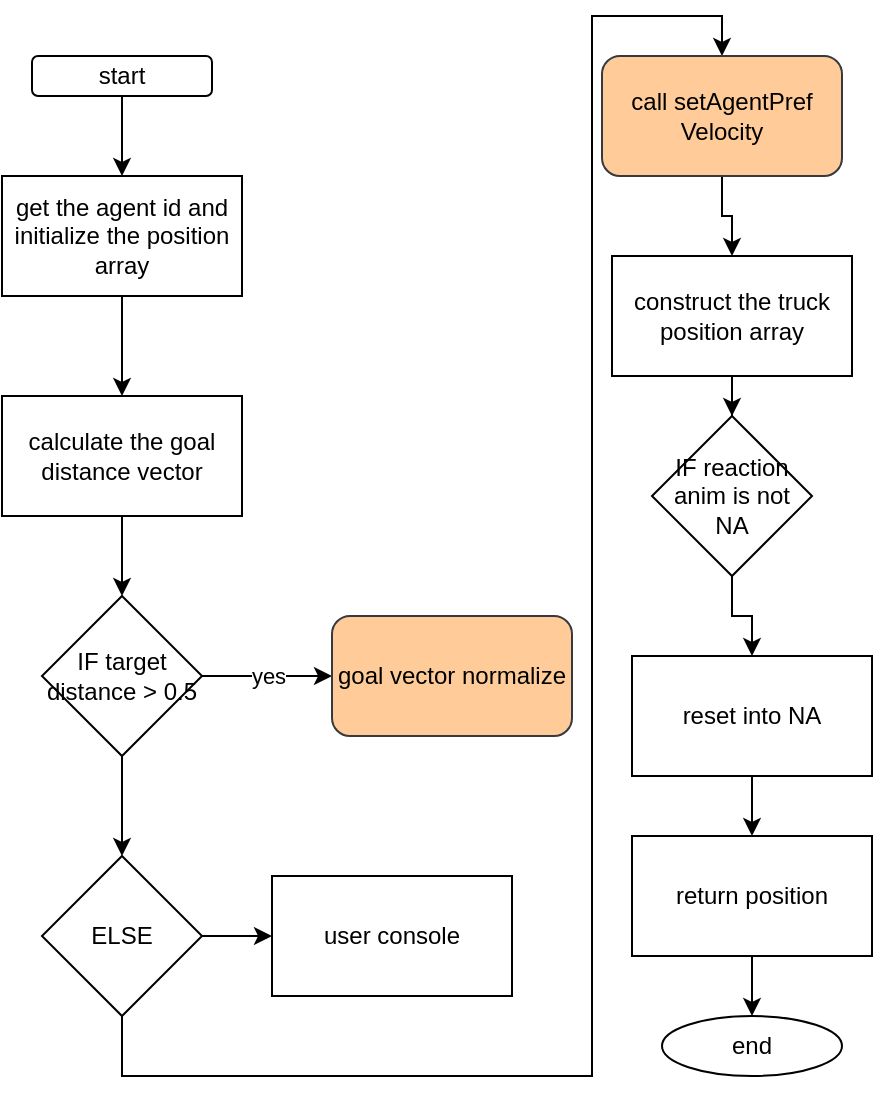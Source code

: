 <mxfile version="17.5.0" type="github">
  <diagram id="bAbn8hl5mbLafxKMVpMg" name="Page-1">
    <mxGraphModel dx="1038" dy="579" grid="1" gridSize="10" guides="1" tooltips="1" connect="1" arrows="1" fold="1" page="1" pageScale="1" pageWidth="850" pageHeight="1100" math="0" shadow="0">
      <root>
        <mxCell id="0" />
        <mxCell id="1" parent="0" />
        <mxCell id="p3mFZ6XsDzNMiNJtrRee-10" value="" style="edgeStyle=orthogonalEdgeStyle;rounded=0;orthogonalLoop=1;jettySize=auto;html=1;" edge="1" parent="1" source="p3mFZ6XsDzNMiNJtrRee-1" target="p3mFZ6XsDzNMiNJtrRee-6">
          <mxGeometry relative="1" as="geometry" />
        </mxCell>
        <mxCell id="p3mFZ6XsDzNMiNJtrRee-1" value="calculate the goal distance vector" style="whiteSpace=wrap;html=1;rounded=0;" vertex="1" parent="1">
          <mxGeometry x="65" y="200" width="120" height="60" as="geometry" />
        </mxCell>
        <mxCell id="p3mFZ6XsDzNMiNJtrRee-4" value="" style="edgeStyle=orthogonalEdgeStyle;rounded=0;orthogonalLoop=1;jettySize=auto;html=1;" edge="1" parent="1" source="p3mFZ6XsDzNMiNJtrRee-2" target="p3mFZ6XsDzNMiNJtrRee-3">
          <mxGeometry relative="1" as="geometry" />
        </mxCell>
        <mxCell id="p3mFZ6XsDzNMiNJtrRee-2" value="start" style="rounded=1;whiteSpace=wrap;html=1;" vertex="1" parent="1">
          <mxGeometry x="80" y="30" width="90" height="20" as="geometry" />
        </mxCell>
        <mxCell id="p3mFZ6XsDzNMiNJtrRee-5" value="" style="edgeStyle=orthogonalEdgeStyle;rounded=0;orthogonalLoop=1;jettySize=auto;html=1;" edge="1" parent="1" source="p3mFZ6XsDzNMiNJtrRee-3" target="p3mFZ6XsDzNMiNJtrRee-1">
          <mxGeometry relative="1" as="geometry" />
        </mxCell>
        <mxCell id="p3mFZ6XsDzNMiNJtrRee-3" value="get the agent id and initialize the position&lt;br&gt;array" style="rounded=0;whiteSpace=wrap;html=1;" vertex="1" parent="1">
          <mxGeometry x="65" y="90" width="120" height="60" as="geometry" />
        </mxCell>
        <mxCell id="p3mFZ6XsDzNMiNJtrRee-11" value="" style="edgeStyle=orthogonalEdgeStyle;rounded=0;orthogonalLoop=1;jettySize=auto;html=1;" edge="1" parent="1" source="p3mFZ6XsDzNMiNJtrRee-6" target="p3mFZ6XsDzNMiNJtrRee-9">
          <mxGeometry relative="1" as="geometry" />
        </mxCell>
        <mxCell id="p3mFZ6XsDzNMiNJtrRee-6" value="IF target distance &amp;gt; 0.5" style="rhombus;whiteSpace=wrap;html=1;rounded=0;" vertex="1" parent="1">
          <mxGeometry x="85" y="300" width="80" height="80" as="geometry" />
        </mxCell>
        <mxCell id="p3mFZ6XsDzNMiNJtrRee-7" value="yes" style="edgeStyle=orthogonalEdgeStyle;rounded=0;orthogonalLoop=1;jettySize=auto;html=1;" edge="1" parent="1" source="p3mFZ6XsDzNMiNJtrRee-6" target="p3mFZ6XsDzNMiNJtrRee-8">
          <mxGeometry relative="1" as="geometry" />
        </mxCell>
        <mxCell id="p3mFZ6XsDzNMiNJtrRee-8" value="goal vector normalize" style="rounded=1;whiteSpace=wrap;html=1;fillColor=#ffcc99;strokeColor=#36393d;" vertex="1" parent="1">
          <mxGeometry x="230" y="310" width="120" height="60" as="geometry" />
        </mxCell>
        <mxCell id="p3mFZ6XsDzNMiNJtrRee-13" value="" style="edgeStyle=orthogonalEdgeStyle;rounded=0;orthogonalLoop=1;jettySize=auto;html=1;" edge="1" parent="1" source="p3mFZ6XsDzNMiNJtrRee-9" target="p3mFZ6XsDzNMiNJtrRee-12">
          <mxGeometry relative="1" as="geometry" />
        </mxCell>
        <mxCell id="p3mFZ6XsDzNMiNJtrRee-15" style="edgeStyle=orthogonalEdgeStyle;rounded=0;orthogonalLoop=1;jettySize=auto;html=1;entryX=0.5;entryY=0;entryDx=0;entryDy=0;" edge="1" parent="1" source="p3mFZ6XsDzNMiNJtrRee-9" target="p3mFZ6XsDzNMiNJtrRee-14">
          <mxGeometry relative="1" as="geometry">
            <Array as="points">
              <mxPoint x="125" y="540" />
              <mxPoint x="360" y="540" />
              <mxPoint x="360" y="10" />
              <mxPoint x="425" y="10" />
            </Array>
          </mxGeometry>
        </mxCell>
        <mxCell id="p3mFZ6XsDzNMiNJtrRee-9" value="ELSE" style="rhombus;whiteSpace=wrap;html=1;rounded=0;" vertex="1" parent="1">
          <mxGeometry x="85" y="430" width="80" height="80" as="geometry" />
        </mxCell>
        <mxCell id="p3mFZ6XsDzNMiNJtrRee-12" value="user console" style="whiteSpace=wrap;html=1;rounded=0;" vertex="1" parent="1">
          <mxGeometry x="200" y="440" width="120" height="60" as="geometry" />
        </mxCell>
        <mxCell id="p3mFZ6XsDzNMiNJtrRee-17" value="" style="edgeStyle=orthogonalEdgeStyle;rounded=0;orthogonalLoop=1;jettySize=auto;html=1;" edge="1" parent="1" source="p3mFZ6XsDzNMiNJtrRee-14" target="p3mFZ6XsDzNMiNJtrRee-16">
          <mxGeometry relative="1" as="geometry" />
        </mxCell>
        <mxCell id="p3mFZ6XsDzNMiNJtrRee-14" value="call&amp;nbsp;setAgentPref&lt;br&gt;Velocity" style="rounded=1;whiteSpace=wrap;html=1;fillColor=#ffcc99;strokeColor=#36393d;" vertex="1" parent="1">
          <mxGeometry x="365" y="30" width="120" height="60" as="geometry" />
        </mxCell>
        <mxCell id="p3mFZ6XsDzNMiNJtrRee-20" value="" style="edgeStyle=orthogonalEdgeStyle;rounded=0;orthogonalLoop=1;jettySize=auto;html=1;" edge="1" parent="1" source="p3mFZ6XsDzNMiNJtrRee-16" target="p3mFZ6XsDzNMiNJtrRee-18">
          <mxGeometry relative="1" as="geometry" />
        </mxCell>
        <mxCell id="p3mFZ6XsDzNMiNJtrRee-16" value="construct the truck position array" style="whiteSpace=wrap;html=1;rounded=0;" vertex="1" parent="1">
          <mxGeometry x="370" y="130" width="120" height="60" as="geometry" />
        </mxCell>
        <mxCell id="p3mFZ6XsDzNMiNJtrRee-21" value="" style="edgeStyle=orthogonalEdgeStyle;rounded=0;orthogonalLoop=1;jettySize=auto;html=1;" edge="1" parent="1" source="p3mFZ6XsDzNMiNJtrRee-18" target="p3mFZ6XsDzNMiNJtrRee-19">
          <mxGeometry relative="1" as="geometry" />
        </mxCell>
        <mxCell id="p3mFZ6XsDzNMiNJtrRee-18" value="IF reaction anim is not NA" style="rhombus;whiteSpace=wrap;html=1;rounded=0;" vertex="1" parent="1">
          <mxGeometry x="390" y="210" width="80" height="80" as="geometry" />
        </mxCell>
        <mxCell id="p3mFZ6XsDzNMiNJtrRee-24" value="" style="edgeStyle=orthogonalEdgeStyle;rounded=0;orthogonalLoop=1;jettySize=auto;html=1;" edge="1" parent="1" source="p3mFZ6XsDzNMiNJtrRee-19" target="p3mFZ6XsDzNMiNJtrRee-22">
          <mxGeometry relative="1" as="geometry" />
        </mxCell>
        <mxCell id="p3mFZ6XsDzNMiNJtrRee-19" value="reset into NA" style="whiteSpace=wrap;html=1;rounded=0;" vertex="1" parent="1">
          <mxGeometry x="380" y="330" width="120" height="60" as="geometry" />
        </mxCell>
        <mxCell id="p3mFZ6XsDzNMiNJtrRee-25" value="" style="edgeStyle=orthogonalEdgeStyle;rounded=0;orthogonalLoop=1;jettySize=auto;html=1;" edge="1" parent="1" source="p3mFZ6XsDzNMiNJtrRee-22" target="p3mFZ6XsDzNMiNJtrRee-23">
          <mxGeometry relative="1" as="geometry" />
        </mxCell>
        <mxCell id="p3mFZ6XsDzNMiNJtrRee-22" value="return position" style="whiteSpace=wrap;html=1;rounded=0;" vertex="1" parent="1">
          <mxGeometry x="380" y="420" width="120" height="60" as="geometry" />
        </mxCell>
        <mxCell id="p3mFZ6XsDzNMiNJtrRee-23" value="end" style="ellipse;whiteSpace=wrap;html=1;rounded=0;" vertex="1" parent="1">
          <mxGeometry x="395" y="510" width="90" height="30" as="geometry" />
        </mxCell>
      </root>
    </mxGraphModel>
  </diagram>
</mxfile>
